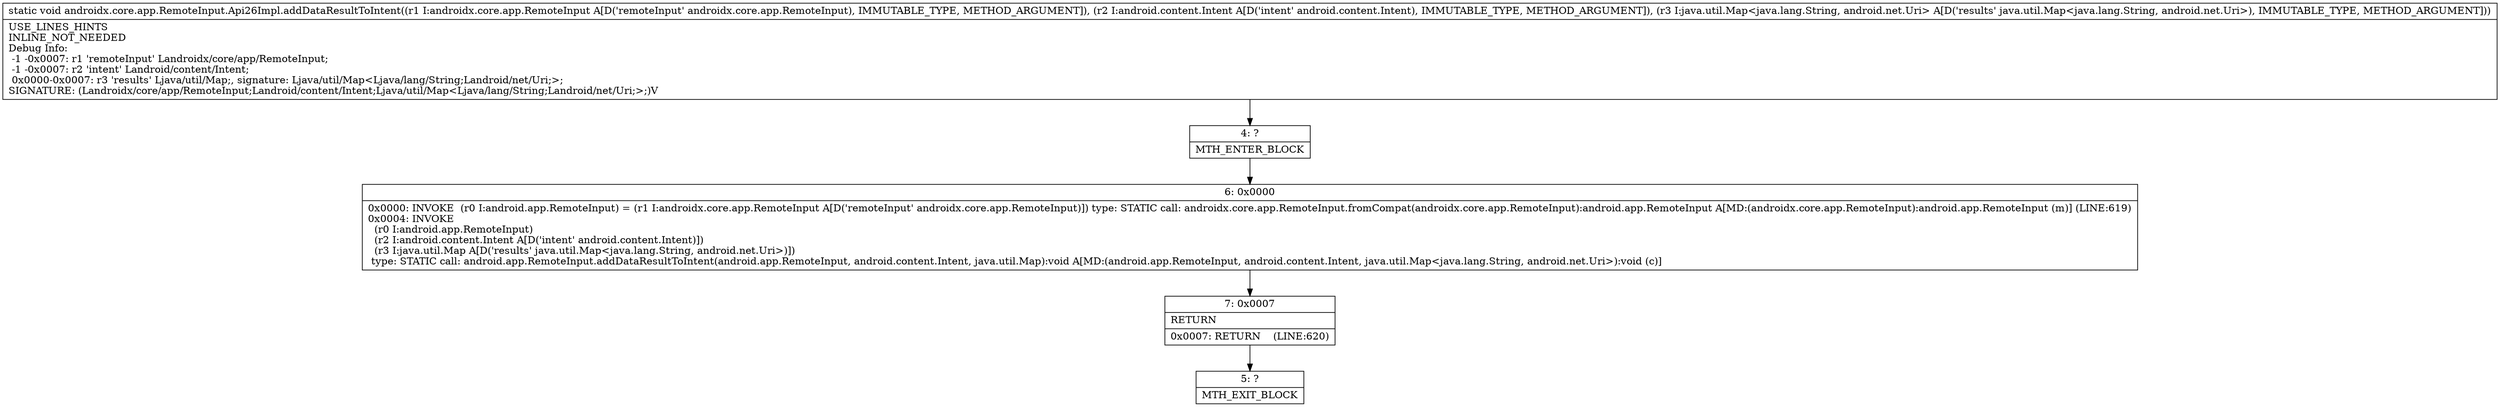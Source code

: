 digraph "CFG forandroidx.core.app.RemoteInput.Api26Impl.addDataResultToIntent(Landroidx\/core\/app\/RemoteInput;Landroid\/content\/Intent;Ljava\/util\/Map;)V" {
Node_4 [shape=record,label="{4\:\ ?|MTH_ENTER_BLOCK\l}"];
Node_6 [shape=record,label="{6\:\ 0x0000|0x0000: INVOKE  (r0 I:android.app.RemoteInput) = (r1 I:androidx.core.app.RemoteInput A[D('remoteInput' androidx.core.app.RemoteInput)]) type: STATIC call: androidx.core.app.RemoteInput.fromCompat(androidx.core.app.RemoteInput):android.app.RemoteInput A[MD:(androidx.core.app.RemoteInput):android.app.RemoteInput (m)] (LINE:619)\l0x0004: INVOKE  \l  (r0 I:android.app.RemoteInput)\l  (r2 I:android.content.Intent A[D('intent' android.content.Intent)])\l  (r3 I:java.util.Map A[D('results' java.util.Map\<java.lang.String, android.net.Uri\>)])\l type: STATIC call: android.app.RemoteInput.addDataResultToIntent(android.app.RemoteInput, android.content.Intent, java.util.Map):void A[MD:(android.app.RemoteInput, android.content.Intent, java.util.Map\<java.lang.String, android.net.Uri\>):void (c)]\l}"];
Node_7 [shape=record,label="{7\:\ 0x0007|RETURN\l|0x0007: RETURN    (LINE:620)\l}"];
Node_5 [shape=record,label="{5\:\ ?|MTH_EXIT_BLOCK\l}"];
MethodNode[shape=record,label="{static void androidx.core.app.RemoteInput.Api26Impl.addDataResultToIntent((r1 I:androidx.core.app.RemoteInput A[D('remoteInput' androidx.core.app.RemoteInput), IMMUTABLE_TYPE, METHOD_ARGUMENT]), (r2 I:android.content.Intent A[D('intent' android.content.Intent), IMMUTABLE_TYPE, METHOD_ARGUMENT]), (r3 I:java.util.Map\<java.lang.String, android.net.Uri\> A[D('results' java.util.Map\<java.lang.String, android.net.Uri\>), IMMUTABLE_TYPE, METHOD_ARGUMENT]))  | USE_LINES_HINTS\lINLINE_NOT_NEEDED\lDebug Info:\l  \-1 \-0x0007: r1 'remoteInput' Landroidx\/core\/app\/RemoteInput;\l  \-1 \-0x0007: r2 'intent' Landroid\/content\/Intent;\l  0x0000\-0x0007: r3 'results' Ljava\/util\/Map;, signature: Ljava\/util\/Map\<Ljava\/lang\/String;Landroid\/net\/Uri;\>;\lSIGNATURE: (Landroidx\/core\/app\/RemoteInput;Landroid\/content\/Intent;Ljava\/util\/Map\<Ljava\/lang\/String;Landroid\/net\/Uri;\>;)V\l}"];
MethodNode -> Node_4;Node_4 -> Node_6;
Node_6 -> Node_7;
Node_7 -> Node_5;
}

